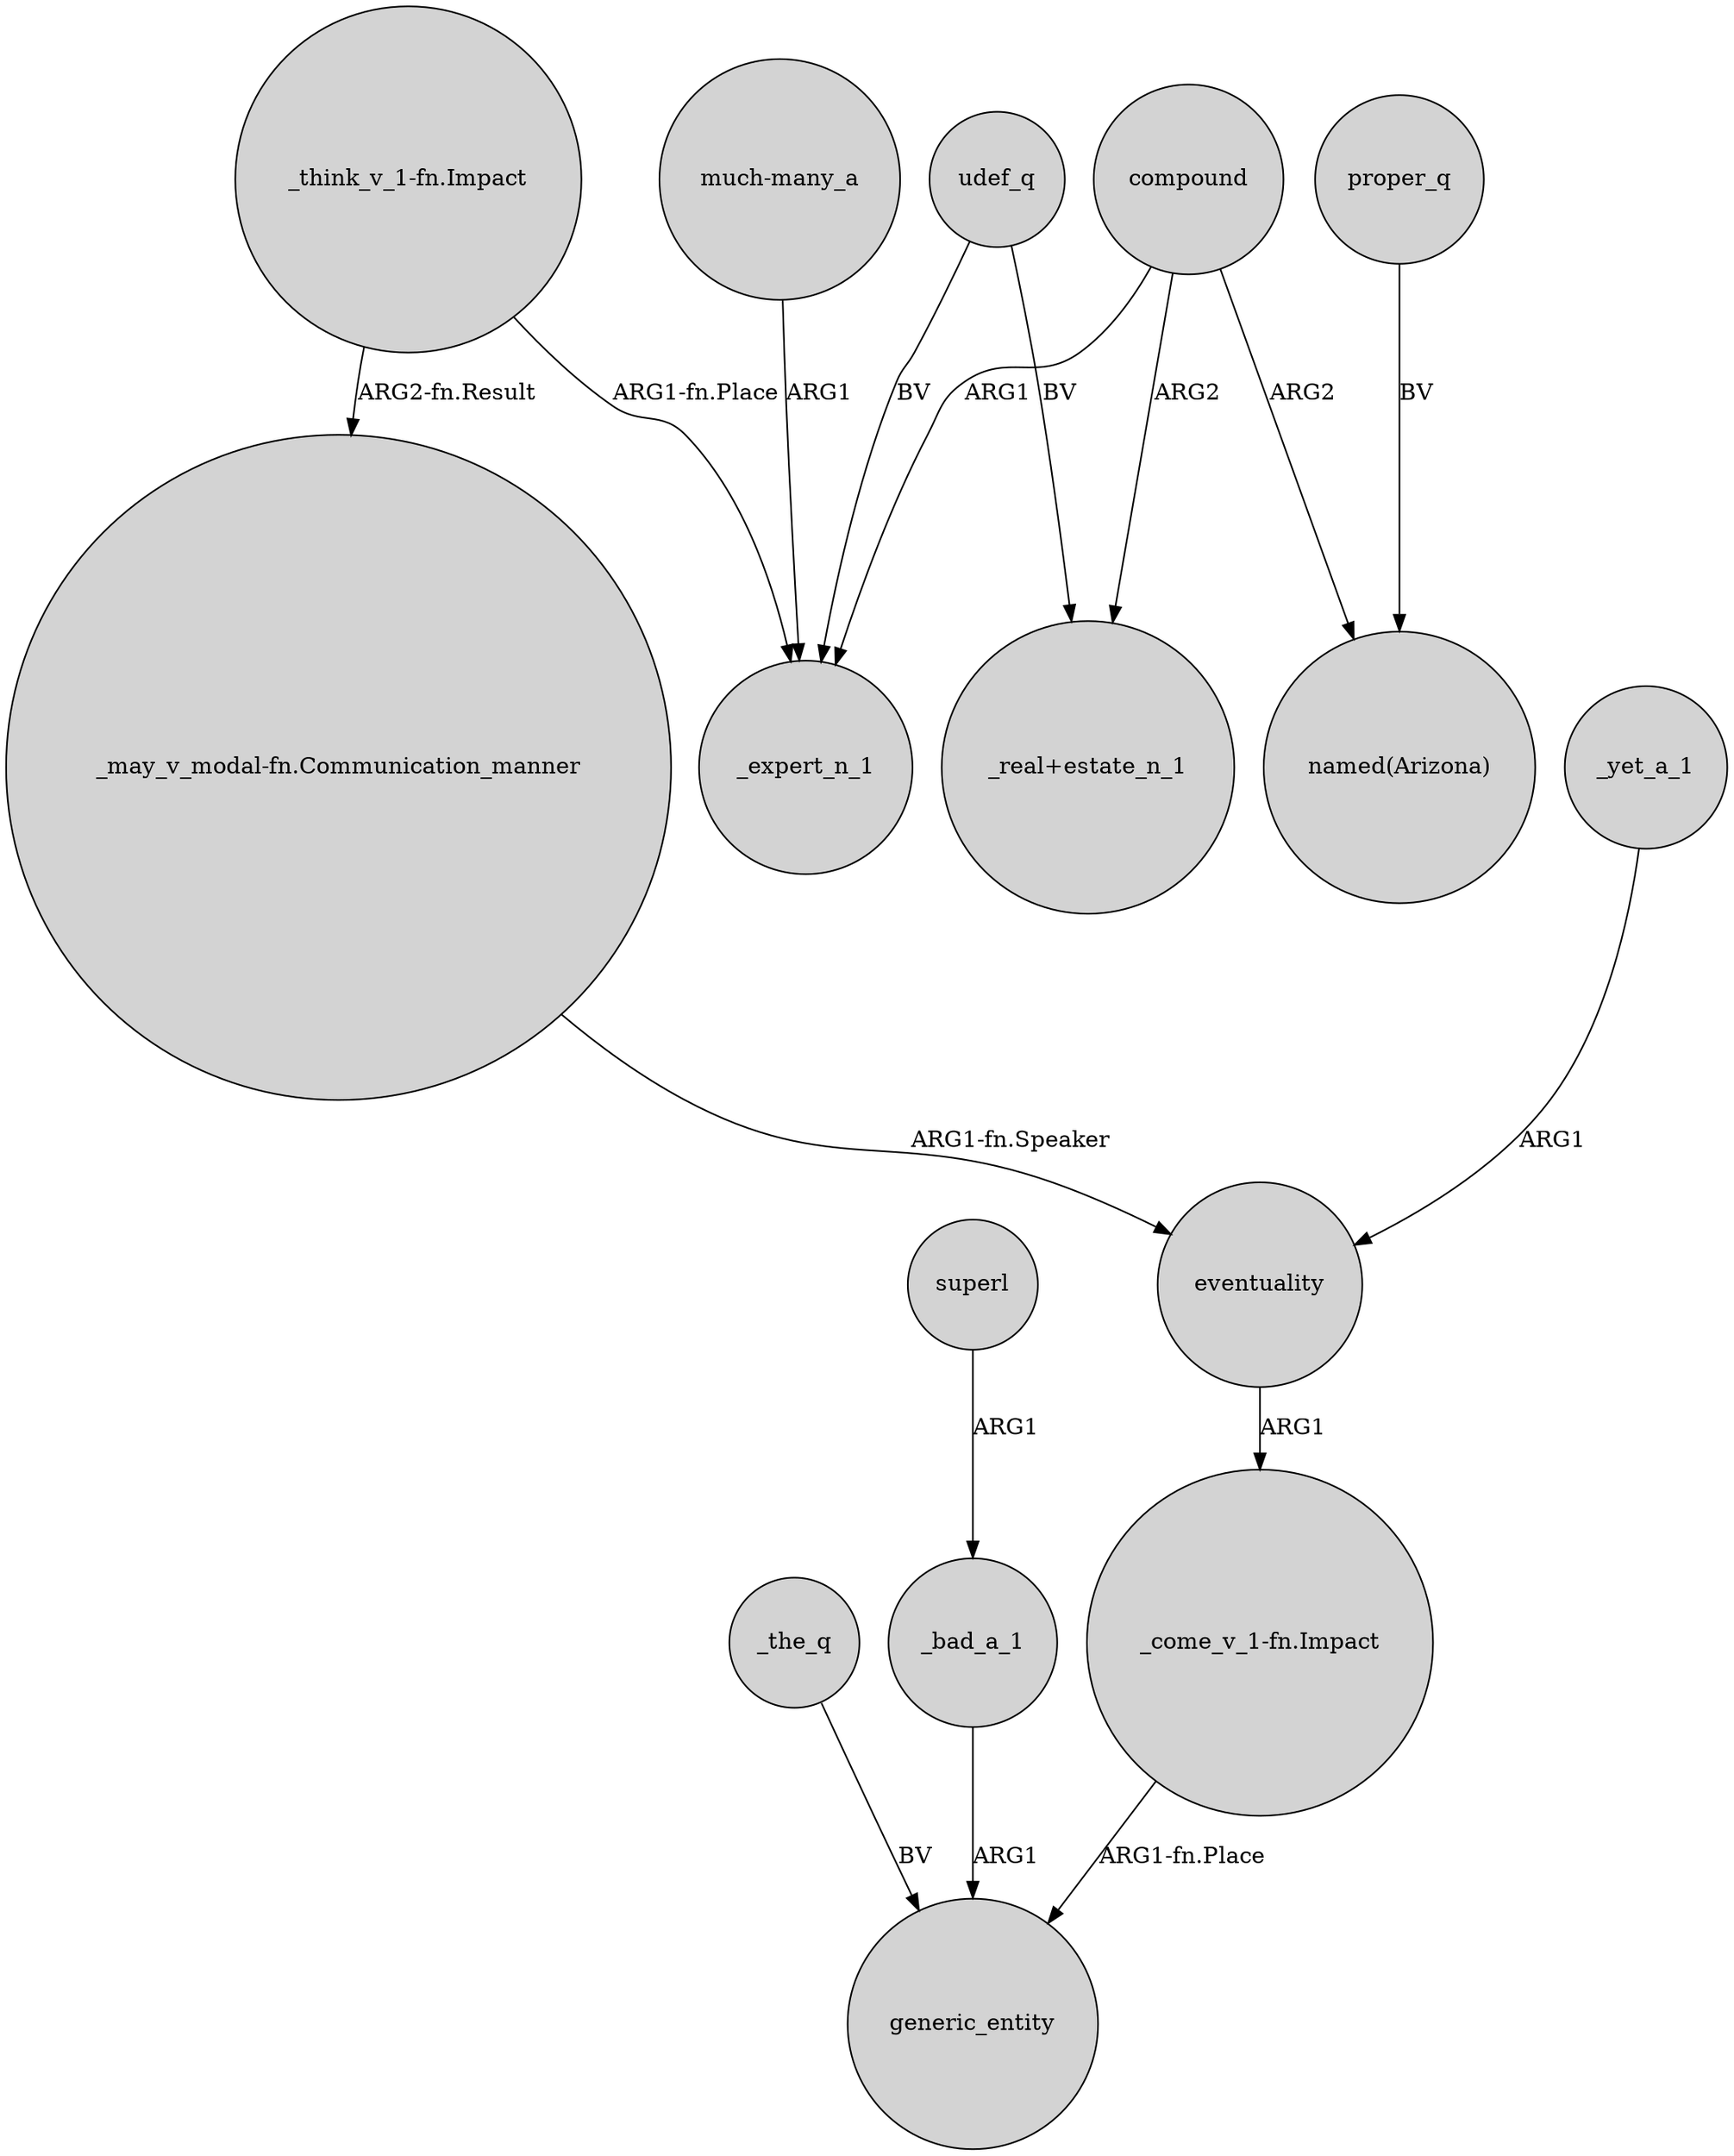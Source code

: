 digraph {
	node [shape=circle style=filled]
	"_come_v_1-fn.Impact" -> generic_entity [label="ARG1-fn.Place"]
	"much-many_a" -> _expert_n_1 [label=ARG1]
	"_may_v_modal-fn.Communication_manner" -> eventuality [label="ARG1-fn.Speaker"]
	proper_q -> "named(Arizona)" [label=BV]
	compound -> "named(Arizona)" [label=ARG2]
	compound -> "_real+estate_n_1" [label=ARG2]
	"_think_v_1-fn.Impact" -> "_may_v_modal-fn.Communication_manner" [label="ARG2-fn.Result"]
	"_think_v_1-fn.Impact" -> _expert_n_1 [label="ARG1-fn.Place"]
	_the_q -> generic_entity [label=BV]
	eventuality -> "_come_v_1-fn.Impact" [label=ARG1]
	udef_q -> "_real+estate_n_1" [label=BV]
	_yet_a_1 -> eventuality [label=ARG1]
	udef_q -> _expert_n_1 [label=BV]
	compound -> _expert_n_1 [label=ARG1]
	superl -> _bad_a_1 [label=ARG1]
	_bad_a_1 -> generic_entity [label=ARG1]
}
